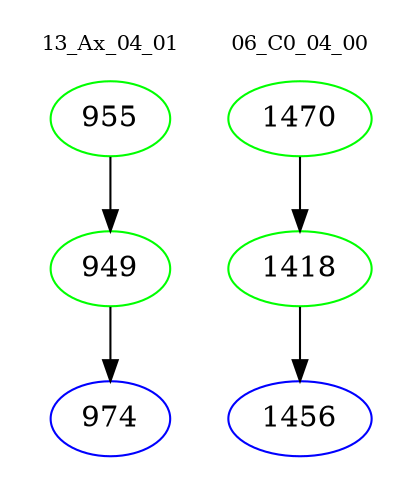 digraph{
subgraph cluster_0 {
color = white
label = "13_Ax_04_01";
fontsize=10;
T0_955 [label="955", color="green"]
T0_955 -> T0_949 [color="black"]
T0_949 [label="949", color="green"]
T0_949 -> T0_974 [color="black"]
T0_974 [label="974", color="blue"]
}
subgraph cluster_1 {
color = white
label = "06_C0_04_00";
fontsize=10;
T1_1470 [label="1470", color="green"]
T1_1470 -> T1_1418 [color="black"]
T1_1418 [label="1418", color="green"]
T1_1418 -> T1_1456 [color="black"]
T1_1456 [label="1456", color="blue"]
}
}
